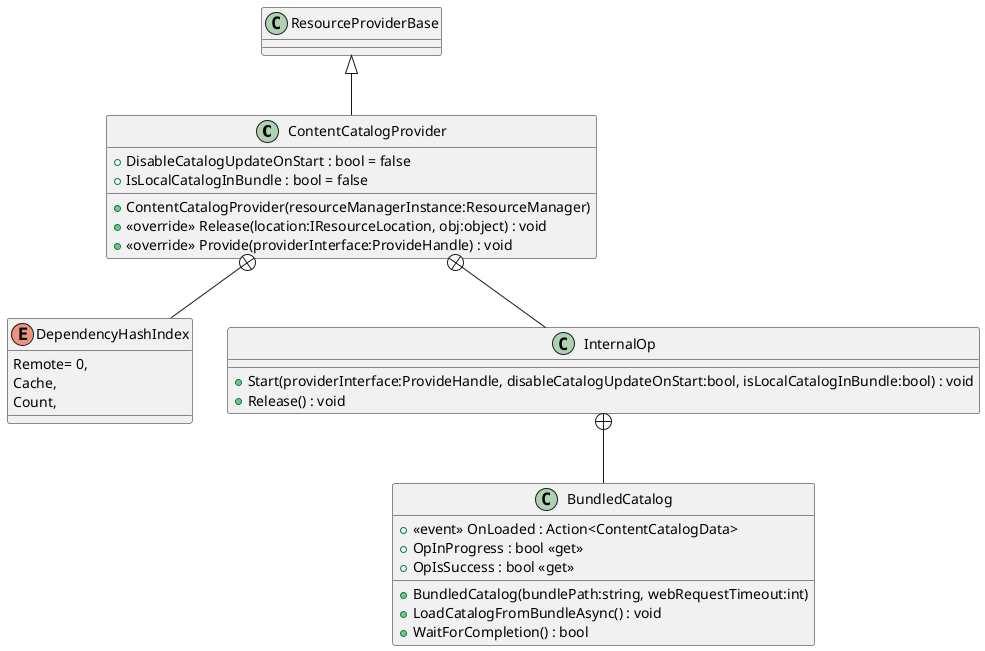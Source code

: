 @startuml
class ContentCatalogProvider {
    + DisableCatalogUpdateOnStart : bool = false
    + IsLocalCatalogInBundle : bool = false
    + ContentCatalogProvider(resourceManagerInstance:ResourceManager)
    + <<override>> Release(location:IResourceLocation, obj:object) : void
    + <<override>> Provide(providerInterface:ProvideHandle) : void
}
enum DependencyHashIndex {
    Remote= 0,
    Cache,
    Count,
}
class InternalOp {
    + Start(providerInterface:ProvideHandle, disableCatalogUpdateOnStart:bool, isLocalCatalogInBundle:bool) : void
    + Release() : void
}
class BundledCatalog {
    +  <<event>> OnLoaded : Action<ContentCatalogData> 
    + OpInProgress : bool <<get>>
    + OpIsSuccess : bool <<get>>
    + BundledCatalog(bundlePath:string, webRequestTimeout:int)
    + LoadCatalogFromBundleAsync() : void
    + WaitForCompletion() : bool
}
ResourceProviderBase <|-- ContentCatalogProvider
ContentCatalogProvider +-- DependencyHashIndex
ContentCatalogProvider +-- InternalOp
InternalOp +-- BundledCatalog
@enduml
